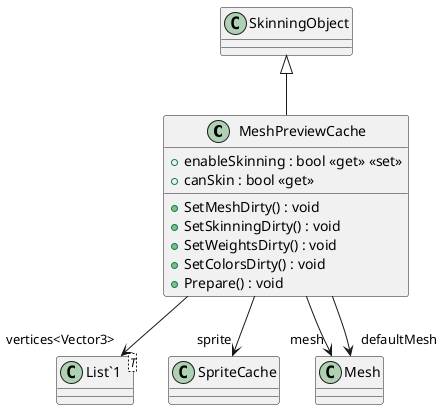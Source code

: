 @startuml
class MeshPreviewCache {
    + enableSkinning : bool <<get>> <<set>>
    + canSkin : bool <<get>>
    + SetMeshDirty() : void
    + SetSkinningDirty() : void
    + SetWeightsDirty() : void
    + SetColorsDirty() : void
    + Prepare() : void
}
class "List`1"<T> {
}
SkinningObject <|-- MeshPreviewCache
MeshPreviewCache --> "sprite" SpriteCache
MeshPreviewCache --> "mesh" Mesh
MeshPreviewCache --> "defaultMesh" Mesh
MeshPreviewCache --> "vertices<Vector3>" "List`1"
@enduml
